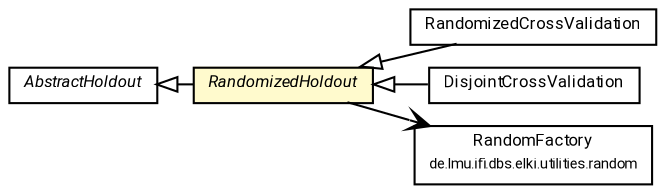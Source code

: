 #!/usr/local/bin/dot
#
# Class diagram 
# Generated by UMLGraph version R5_7_2-60-g0e99a6 (http://www.spinellis.gr/umlgraph/)
#

digraph G {
	graph [fontnames="svg"]
	edge [fontname="Roboto",fontsize=7,labelfontname="Roboto",labelfontsize=7,color="black"];
	node [fontname="Roboto",fontcolor="black",fontsize=8,shape=plaintext,margin=0,width=0,height=0];
	nodesep=0.15;
	ranksep=0.25;
	rankdir=LR;
	// de.lmu.ifi.dbs.elki.evaluation.classification.holdout.RandomizedCrossValidation
	c8737980 [label=<<table title="de.lmu.ifi.dbs.elki.evaluation.classification.holdout.RandomizedCrossValidation" border="0" cellborder="1" cellspacing="0" cellpadding="2" href="RandomizedCrossValidation.html" target="_parent">
		<tr><td><table border="0" cellspacing="0" cellpadding="1">
		<tr><td align="center" balign="center"> <font face="Roboto">RandomizedCrossValidation</font> </td></tr>
		</table></td></tr>
		</table>>, URL="RandomizedCrossValidation.html"];
	// de.lmu.ifi.dbs.elki.evaluation.classification.holdout.RandomizedHoldout
	c8737983 [label=<<table title="de.lmu.ifi.dbs.elki.evaluation.classification.holdout.RandomizedHoldout" border="0" cellborder="1" cellspacing="0" cellpadding="2" bgcolor="lemonChiffon" href="RandomizedHoldout.html" target="_parent">
		<tr><td><table border="0" cellspacing="0" cellpadding="1">
		<tr><td align="center" balign="center"> <font face="Roboto"><i>RandomizedHoldout</i></font> </td></tr>
		</table></td></tr>
		</table>>, URL="RandomizedHoldout.html"];
	// de.lmu.ifi.dbs.elki.evaluation.classification.holdout.DisjointCrossValidation
	c8737987 [label=<<table title="de.lmu.ifi.dbs.elki.evaluation.classification.holdout.DisjointCrossValidation" border="0" cellborder="1" cellspacing="0" cellpadding="2" href="DisjointCrossValidation.html" target="_parent">
		<tr><td><table border="0" cellspacing="0" cellpadding="1">
		<tr><td align="center" balign="center"> <font face="Roboto">DisjointCrossValidation</font> </td></tr>
		</table></td></tr>
		</table>>, URL="DisjointCrossValidation.html"];
	// de.lmu.ifi.dbs.elki.evaluation.classification.holdout.AbstractHoldout
	c8737990 [label=<<table title="de.lmu.ifi.dbs.elki.evaluation.classification.holdout.AbstractHoldout" border="0" cellborder="1" cellspacing="0" cellpadding="2" href="AbstractHoldout.html" target="_parent">
		<tr><td><table border="0" cellspacing="0" cellpadding="1">
		<tr><td align="center" balign="center"> <font face="Roboto"><i>AbstractHoldout</i></font> </td></tr>
		</table></td></tr>
		</table>>, URL="AbstractHoldout.html"];
	// de.lmu.ifi.dbs.elki.utilities.random.RandomFactory
	c8739456 [label=<<table title="de.lmu.ifi.dbs.elki.utilities.random.RandomFactory" border="0" cellborder="1" cellspacing="0" cellpadding="2" href="../../../utilities/random/RandomFactory.html" target="_parent">
		<tr><td><table border="0" cellspacing="0" cellpadding="1">
		<tr><td align="center" balign="center"> <font face="Roboto">RandomFactory</font> </td></tr>
		<tr><td align="center" balign="center"> <font face="Roboto" point-size="7.0">de.lmu.ifi.dbs.elki.utilities.random</font> </td></tr>
		</table></td></tr>
		</table>>, URL="../../../utilities/random/RandomFactory.html"];
	// de.lmu.ifi.dbs.elki.evaluation.classification.holdout.RandomizedCrossValidation extends de.lmu.ifi.dbs.elki.evaluation.classification.holdout.RandomizedHoldout
	c8737983 -> c8737980 [arrowtail=empty,dir=back,weight=10];
	// de.lmu.ifi.dbs.elki.evaluation.classification.holdout.RandomizedHoldout extends de.lmu.ifi.dbs.elki.evaluation.classification.holdout.AbstractHoldout
	c8737990 -> c8737983 [arrowtail=empty,dir=back,weight=10];
	// de.lmu.ifi.dbs.elki.evaluation.classification.holdout.DisjointCrossValidation extends de.lmu.ifi.dbs.elki.evaluation.classification.holdout.RandomizedHoldout
	c8737983 -> c8737987 [arrowtail=empty,dir=back,weight=10];
	// de.lmu.ifi.dbs.elki.evaluation.classification.holdout.RandomizedHoldout navassoc de.lmu.ifi.dbs.elki.utilities.random.RandomFactory
	c8737983 -> c8739456 [arrowhead=open,weight=1];
}

